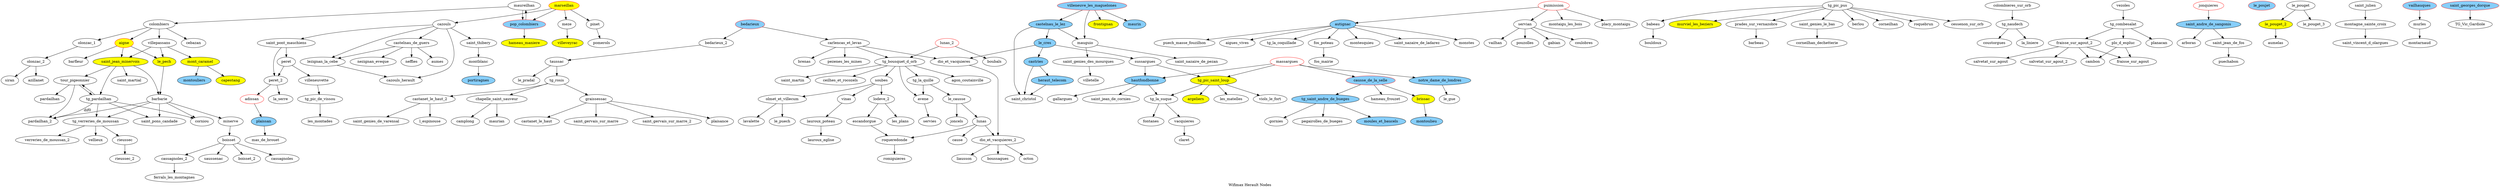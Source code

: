 # Nodes for wifimax numherault DSP Herault France
#
# made by all email alerts to operators
#
# Legend :
#
# yellow : power by sun
# blue   : power by erdf
# red    : network by fiber
#

digraph HeraultTelecom_WifiMax {
label = "Wifimax Herault Nodes";

	aigne [style=filled,color=red,fillcolor=yellow];
	aigne -> barfleur;
	aigne -> le_pech;
	aigne -> saint_jean_minervois;
	adissan [color=red];
	adissan -> plaissan;

	argeliers [style=filled,fillcolor=yellow];

	autignac [style=filled,fillcolor=lightskyblue];
	autignac -> puech_masse_fouzilhon;
	autignac -> aigues_vives;
	autignac -> tg_la_coquillade;
	autignac -> fos_poteau;
	autignac -> montesquieu;
	autignac -> saint_nazaire_de_ladarez;
	autignac -> monstes;

	avene -> servies;
	babeau -> bouldoux;

	barbarie -> minerve;
	barbarie -> saint_pons_candade;
	barbarie -> corniou;
	barbarie -> pardailhan_2;
	barbarie -> tg_verreries_de_moussan;
	
	bedarieux [style=filled,color=red,fillcolor=lightskyblue];
	bedarieux -> bedarieux_2;
	bedarieux -> carlencas_et_levas;
	bedarieux_2 -> taussac;	
	boisset -> boisset_2;
	boisset -> cassagnoles;
	boisset -> cassagnoles_2;
	boisset -> saussenac;

	brissac [style=filled,fillcolor=yellow];
	brissac -> montoulieu;
	
	capestang [style=filled,fillcolor=yellow];

	carlencas_et_levas -> brenas;
	carlencas_et_levas -> pezenes_les_mines;
	carlencas_et_levas -> dio_et_vacquieres;
	carlencas_et_levas -> tg_bousquet_d_orb;
	cassagnoles_2 -> ferrals_les_montagnes;
	castanet_le_haut_2 -> saint_genies_de_varensal;
	castanet_le_haut_2 -> l_espinouse;
	castelnau_de_guers -> neffies;
	castelnau_de_guers -> aumes;
	castelnau_de_guers -> nezignan_eveque;
	castelnau_de_guers -> lezignan_la_cebe;

	castelnau_le_lez [style=filled,fillcolor=lightskyblue];
	castelnau_le_lez -> mauguio;
	castelnau_le_lez -> le_cres;
	castelnau_le_lez -> saint_christol;

	castries [style=filled,fillcolor=lightskyblue];
	castries -> saint_christol;
	castries -> heraut_telecom;
	causse_de_la_selle [style=filled,color=red,fillcolor=lightskyblue];
	causse_de_la_selle -> tg_saint_andre_de_bueges;
	causse_de_la_selle -> brissac;
	causse_de_la_selle -> hameau_frouzet;
	cazouls -> saint_thibery;
	cazouls -> castelnau_de_guers;
	cazouls -> saint_pont_mauchiens;
	cazouls -> cazouls_herault;
	cazouls -> lezignan_la_cebe;
	chapelle_saint_sauveur -> camplong;
	chapelle_saint_sauveur -> maurian;
	colombieres_sur_orb -> tg_naudech;
	colombiers -> villepassans;
	colombiers -> aigne;
	colombiers -> cebazan;
	colombiers -> olonzac_1;
	dio_et_vacquieres -> dio_et_vacquieres_2;
	dio_et_vacquieres_2 -> octon;
	dio_et_vacquieres_2 -> liausson;
	dio_et_vacquieres_2 -> boussagues;
	escandorgue -> roqueredonde;
	fos_poteau -> fos_mairie;
	fraisse_sur_agout_2 -> salvetat_sur_agout;
	fraisse_sur_agout_2 -> salvetat_sur_agout_2;
	fraisse_sur_agout_2 -> cambon;
	fraisse_sur_agout_2 -> fraisse_sur_agout;

	frontignan [style=filled,fillcolor=yellow];

	graissessac -> castanet_le_haut;
	graissessac -> saint_gervais_sur_marre;
	graissessac -> saint_gervais_sur_marre_2;
	graissessac -> plaisance;

	hameau_maniere [style=filled,fillcolor=yellow];
	
	hautfondbonne [style=filled,fillcolor=lightskyblue];
	hautfondbonne -> gallargues;
	hautfondbonne -> tg_la_suque;
	hautfondbonne -> saint_jean_de_cornies;

	heraut_telecom [style=filled,fillcolor=lightskyblue];
	heraut_telecom -> saint_christol;
	jonquieres [color=red];
	jonquieres -> saint_andre_de_sangonis;
	lauroux_poteau -> lauroux_eglise;
	le_causse -> joncels;
	le_causse -> lunas;

	le_cres [style=filled,fillcolor=lightskyblue];
	le_cres -> sussargues;
	le_cres -> dio_et_vacquieres;
	le_cres -> castries;
	le_pech [style=filled,fillcolor=yellow];
	le_pech -> barbarie;

	le_poujet [style=filled,color=red,fillcolor=lightskyblue];
	le_pouget -> le_pouget_2;
	le_pouget -> le_pouget_3;

	le_pouget_2 [style=filled,fillcolor=yellow];
	le_pouget_2 -> aumelas;
	lezignan_la_cebe -> cazouls_herault;
	lodeve_2 -> les_plans;
	lodeve_2 -> escandorgue;
	lunas -> roqueredonde;
	lunas -> cause;
	lunas -> dio_et_vacquieres_2;

	lunas_2 [color=red];
	lunas_2 -> boubals;
	lunas_2 -> tg_bousquet_d_orb;
	
	marseillan [style=filled,color=red,fillcolor=yellow];
	marseillan -> pop_colombiers;
	marseillan -> meze
	marseillan -> cazouls;
	marseillan -> pinet;
	massargues [color=red];
	massargues -> notre_dame_de_londres;
	massargues -> causse_de_la_selle;
	massargues -> tg_pic_saint_loup;
	massargues -> hautfondbonne;
	mauguio -> saint_nazaire_de_pezan;
	mauguio -> saint_genies_des_mourques;

	maurin [style=filled,fillcolor=lightskyblue];

	maureilhan -> colombiers;
	maureilhan -> pop_colombiers;
	meze -> villeveyrac;
	minerve -> boisset;
	montagne_sainte_croix -> saint_vincent_d_olargues;
	montblanc -> portiragnes;

	montoulieu [style=filled,fillcolor=lightskyblue];

	montouliers [style=filled,fillcolor=lightskyblue];

	mont_caramel [style=filled,fillcolor=yellow];
	mont_caramel -> capestang;
	mont_caramel -> montouliers;

	moules_et_baucels [style=filled,fillcolor=lightskyblue];

	murles -> montarnaud;

	murviel_les_beziers [style=filled,fillcolor=yellow];

	notre_dame_de_londres [style=filled,fillcolor=lightskyblue];
	notre_dame_de_londres -> le_gue;
	olmet_et_villecum -> le_puech;
	olmet_et_villecum -> lavalette;
	olonzac_1 -> olonzac_2;
	olonzac_2 -> siran;
	olonzac_2 -> azillanet;
	peret -> villeneuvette;
	peret -> peret_2;
	peret_2 -> la_serre;
	peret_2 -> adissan;
	pinet -> pomerols;
	plaissan [style=filled,fillcolor=lightskyblue];
	plaissan -> mas_de_brouet;
	plo_d_espluc -> fraisse_sur_agout;
	plo_d_espluc -> cambon;

	pop_colombiers [style=filled,color=red,fillcolor=lightskyblue];
	pop_colombiers -> maureilhan;
	pop_colombiers -> hameau_maniere;
	prades_sur_vernazobre -> barbeau;

	portiragnes [style=filled,fillcolor=lightskyblue];

	puimission [color=red];
	puimission -> autignac;
	puimission -> servian;

	puimission -> montaigu_les_bois;
	puimission -> placy_montaigu;
	
	rieussec -> rieussec_2;
	roqueredonde -> romiguieres;

	saint_andre_de_sangonis [style=filled,fillcolor=lightskyblue];
	saint_andre_de_sangonis -> arboras;
	saint_andre_de_sangonis -> saint_jean_de_fos;

	saint_georges_dorque [style=filled,color=red,fillcolor=lightskyblue];
	saint_georges_dorque -> TG_Vic_Gardiole;

	saint_genies_des_mourques -> villetelle;
	saint_genies_le_bas -> corneilhan_dechetterie;
	saint_jean_de_fos -> puechabon;

	saint_jean_minervois [style=filled,fillcolor=yellow];
	saint_jean_minervois -> saint_martial;
	saint_jean_minervois -> tour_pigeonnier;
	saint_jean_minervois -> tg_pardailhan;
	saint_jean_minervois -> barbarie;
	saint_julien -> montagne_sainte_croix;
	saint_pont_mauchiens -> peret_2;
	saint_pont_mauchiens -> peret;
	saint_thibery -> montblanc;
	servian -> vailhan;
	servian -> pouzolles;
	servian -> gabian;
	servian -> coulobres;

	soubes -> vinas;
	soubes -> olmet_et_villecum;
	soubes -> lodeve_2;

	sussargues -> hautfondbonne;
	sussargues -> tg_pic_saint_loup;


	taussac -> le_pradal;
	taussac -> tg_rosis;
	tg_bousquet_d_orb -> agon_coutainville;
	tg_bousquet_d_orb -> saint_martin;
	tg_bousquet_d_orb -> avene;
	tg_bousquet_d_orb -> ceilhes_et_rocozels;
	tg_bousquet_d_orb -> tg_la_quille;
	tg_bousquet_d_orb -> soubes;
	
	tg_combesalat -> planacan;
	tg_combesalat -> fraisse_sur_agout_2;
	tg_combesalat -> plo_d_espluc;
	tg_la_quille -> le_causse;
	tg_la_quille -> avene;
	tg_la_suque -> fontanes;
	tg_la_suque -> vacquieres;
	tg_naudech -> coustorgues;
	tg_naudech -> la_liniere;
	tg_pardailhan -> saint_pons_candade;
	tg_pardailhan -> corniou;
	tg_pardailhan -> tg_verreries_de_moussan;
	tg_pardailhan -> tour_pigeonnier;
	tg_pardailhan -> pardailhan_2 [label="dif0"];

	tg_pic_de_vissou -> les_montades;

	tg_pic_saint_loup [style=filled,fillcolor=yellow];
	tg_pic_saint_loup -> argeliers;
	tg_pic_saint_loup -> les_matelles;
	tg_pic_saint_loup -> viols_le_fort;
	tg_pic_saint_loup -> tg_la_suque;
	tg_pic_pus -> berlou;
	tg_pic_pus -> corneilhan;
	tg_pic_pus -> murviel_les_beziers;
	tg_pic_pus -> prades_sur_vernazobre;
	tg_pic_pus -> roquebrun;
	tg_pic_pus -> saint_genies_le_bas;
	tg_pic_pus -> cessenon_sur_orb;
	tg_pic_pus -> babeau;
	tg_rosis -> chapelle_saint_sauveur;
	tg_rosis -> graissessac;
	tg_rosis -> castanet_le_haut_2;

	tg_saint_andre_de_bueges [style=filled,fillcolor=lightskyblue];
	tg_saint_andre_de_bueges -> gornies;
	tg_saint_andre_de_bueges -> moules_et_baucels;
	tg_saint_andre_de_bueges -> pegairolles_de_bueges;
	tg_verreries_de_moussan -> verreries_de_moussan_2;
	tg_verreries_de_moussan -> rieussec;
	tg_verreries_de_moussan -> vellieux;
	
	tour_pigeonnier -> tg_pardailhan;
	tour_pigeonnier -> pardailhan;
	tour_pigeonnier -> pardailhan_2;
	
	vailhauques [style=filled,color=red,fillcolor=lightskyblue];
	vailhauques -> murles;
	vacquieres -> claret;
	vezoles -> tg_combesalat;
	villeneuve_les_maguelones [style=filled,color=red,fillcolor=lightskyblue];
	villeneuve_les_maguelones -> frontignan;
	villeneuve_les_maguelones -> maurin;
	villeneuve_les_maguelones -> castelnau_le_lez;
	villeneuve_les_maguelones -> mauguio;
	villeneuvette -> tg_pic_de_vissou;
	villepassans -> mont_caramel;
	villepassans -> saint_jean_minervois;
	villepassans -> le_pech;

	villeveyrac [style=filled,fillcolor=yellow];
	vinas -> lauroux_poteau;

}
